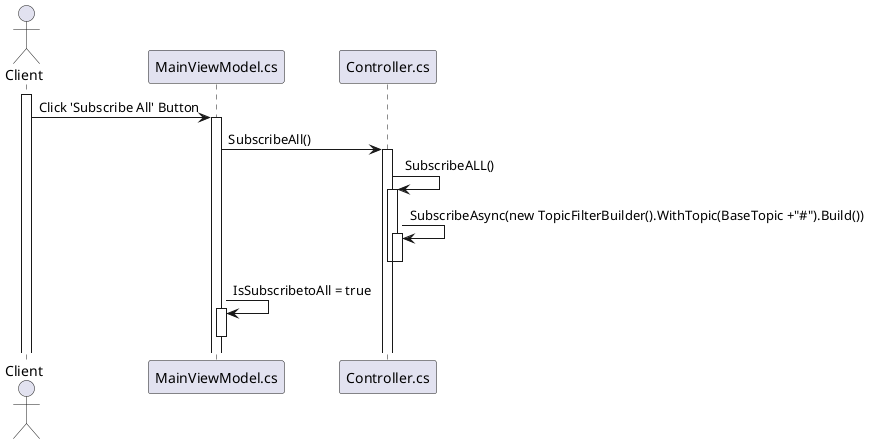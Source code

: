 @startuml First
actor Client


activate Client
'Subscribe All Function'
Client ->  MainViewModel.cs: Click 'Subscribe All' Button
activate MainViewModel.cs
MainViewModel.cs -> Controller.cs: SubscribeAll() 

activate Controller.cs
Controller.cs -> Controller.cs: SubscribeALL()
activate Controller.cs
Controller.cs -> Controller.cs: SubscribeAsync(new TopicFilterBuilder().WithTopic(BaseTopic +"#").Build())
activate Controller.cs
deactivate Controller.cs
deactivate Controller.cs
MainViewModel.cs -> MainViewModel.cs  : IsSubscribetoAll = true
activate MainViewModel.cs
deactivate MainViewModel.cs
@enduml
